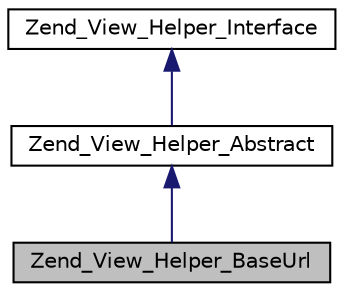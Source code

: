digraph G
{
  edge [fontname="Helvetica",fontsize="10",labelfontname="Helvetica",labelfontsize="10"];
  node [fontname="Helvetica",fontsize="10",shape=record];
  Node1 [label="Zend_View_Helper_BaseUrl",height=0.2,width=0.4,color="black", fillcolor="grey75", style="filled" fontcolor="black"];
  Node2 -> Node1 [dir="back",color="midnightblue",fontsize="10",style="solid",fontname="Helvetica"];
  Node2 [label="Zend_View_Helper_Abstract",height=0.2,width=0.4,color="black", fillcolor="white", style="filled",URL="$class_zend___view___helper___abstract.html"];
  Node3 -> Node2 [dir="back",color="midnightblue",fontsize="10",style="solid",fontname="Helvetica"];
  Node3 [label="Zend_View_Helper_Interface",height=0.2,width=0.4,color="black", fillcolor="white", style="filled",URL="$interface_zend___view___helper___interface.html"];
}
